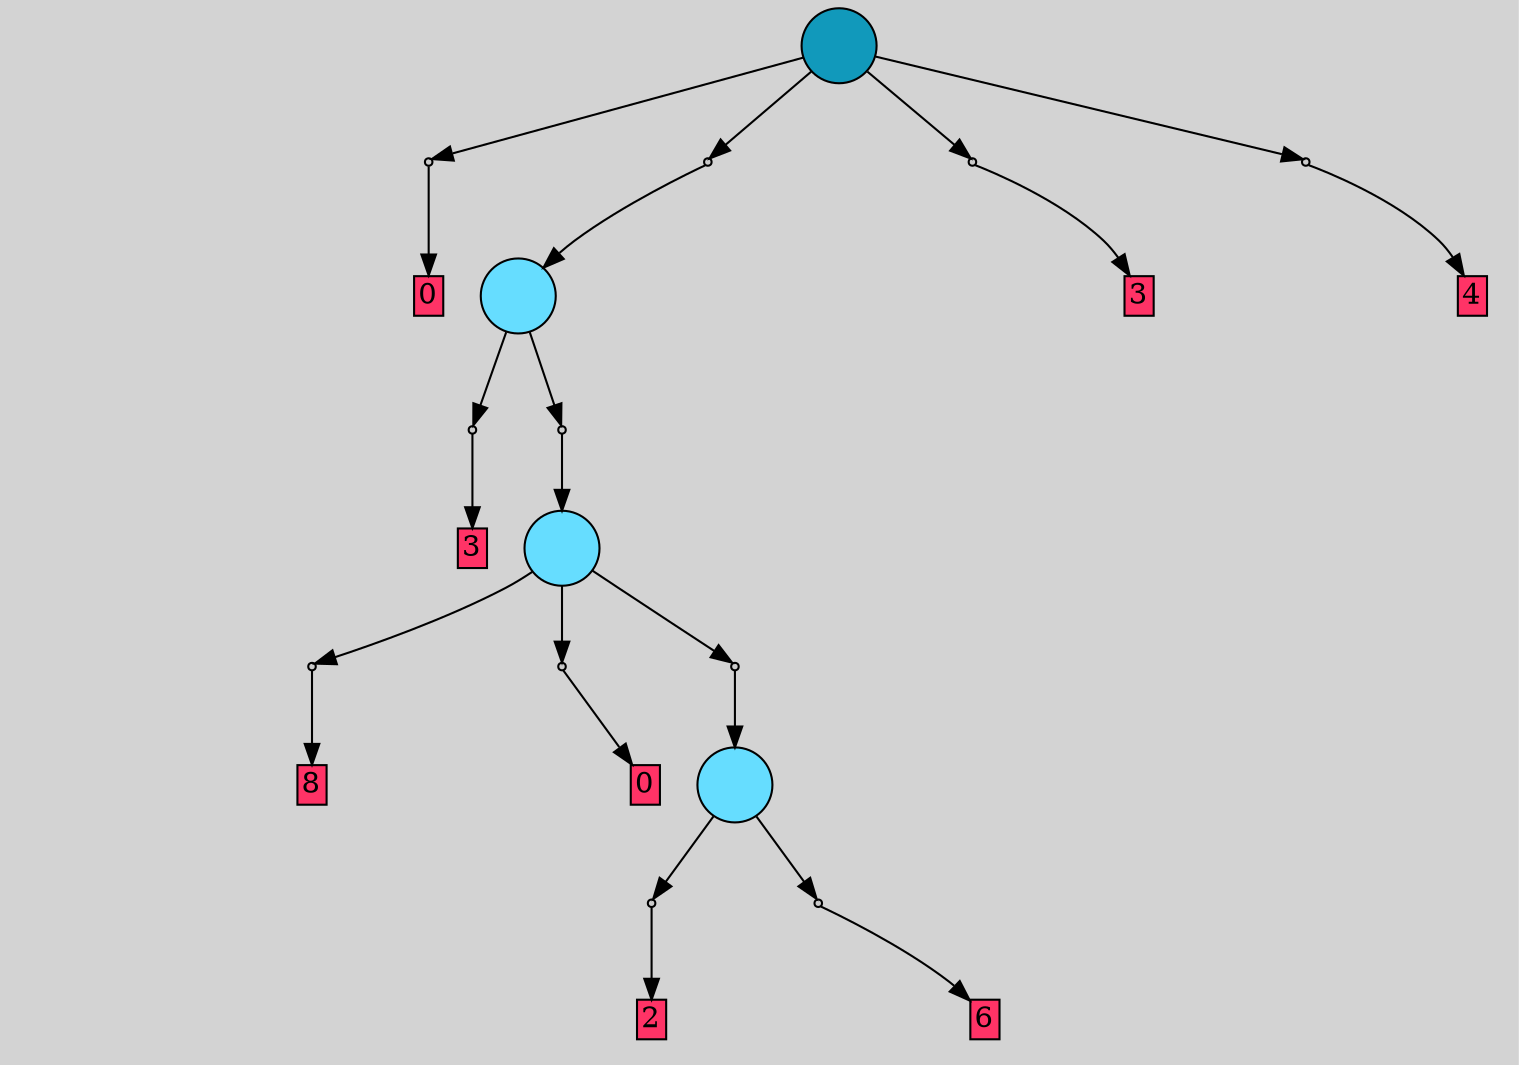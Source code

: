 // File exported with GEGELATI v1.3.1
// On the 2024-04-12 16:01:55
// With the File::TPGGraphDotExporter
digraph{
	graph[pad = "0.212, 0.055" bgcolor = lightgray]
	node[shape=circle style = filled label = ""]
		T0 [fillcolor="#66ddff"]
		T1 [fillcolor="#66ddff"]
		T2 [fillcolor="#66ddff"]
		T3 [fillcolor="#1199bb"]
		P0 [fillcolor="#cccccc" shape=point] //
		I0 [shape=box style=invis label="7|0&2|7#0|0&#92;n"]
		P0 -> I0[style=invis]
		A0 [fillcolor="#ff3366" shape=box margin=0.03 width=0 height=0 label="2"]
		T0 -> P0 -> A0
		P1 [fillcolor="#cccccc" shape=point] //
		I1 [shape=box style=invis label="8|0&1|7#3|0&#92;n"]
		P1 -> I1[style=invis]
		A1 [fillcolor="#ff3366" shape=box margin=0.03 width=0 height=0 label="6"]
		T0 -> P1 -> A1
		P2 [fillcolor="#cccccc" shape=point] //
		I2 [shape=box style=invis label="7|0&1|5#4|0&#92;n"]
		P2 -> I2[style=invis]
		A2 [fillcolor="#ff3366" shape=box margin=0.03 width=0 height=0 label="8"]
		T1 -> P2 -> A2
		P3 [fillcolor="#cccccc" shape=point] //
		I3 [shape=box style=invis label="0|0&3|2#3|3&#92;n"]
		P3 -> I3[style=invis]
		A3 [fillcolor="#ff3366" shape=box margin=0.03 width=0 height=0 label="0"]
		T1 -> P3 -> A3
		P4 [fillcolor="#cccccc" shape=point] //
		I4 [shape=box style=invis label="2|4&4|4#3|5&#92;n0|0&0|6#0|4&#92;n"]
		P4 -> I4[style=invis]
		T1 -> P4 -> T0
		P5 [fillcolor="#cccccc" shape=point] //
		I5 [shape=box style=invis label="8|4&3|5#4|6&#92;n2|0&2|7#0|4&#92;n"]
		P5 -> I5[style=invis]
		A4 [fillcolor="#ff3366" shape=box margin=0.03 width=0 height=0 label="3"]
		T2 -> P5 -> A4
		P6 [fillcolor="#cccccc" shape=point] //
		I6 [shape=box style=invis label="2|0&4|0#1|5&#92;n"]
		P6 -> I6[style=invis]
		T2 -> P6 -> T1
		P7 [fillcolor="#cccccc" shape=point] //
		I7 [shape=box style=invis label="1|0&3|7#3|1&#92;n"]
		P7 -> I7[style=invis]
		A5 [fillcolor="#ff3366" shape=box margin=0.03 width=0 height=0 label="0"]
		T3 -> P7 -> A5
		P8 [fillcolor="#cccccc" shape=point] //
		I8 [shape=box style=invis label="0|6&2|4#3|3&#92;n1|4&0|6#3|1&#92;n2|0&2|7#0|4&#92;n"]
		P8 -> I8[style=invis]
		T3 -> P8 -> T2
		P9 [fillcolor="#cccccc" shape=point] //
		I9 [shape=box style=invis label="2|0&2|7#2|4&#92;n"]
		P9 -> I9[style=invis]
		A6 [fillcolor="#ff3366" shape=box margin=0.03 width=0 height=0 label="3"]
		T3 -> P9 -> A6
		P10 [fillcolor="#cccccc" shape=point] //
		I10 [shape=box style=invis label="3|0&3|0#0|1&#92;n"]
		P10 -> I10[style=invis]
		A7 [fillcolor="#ff3366" shape=box margin=0.03 width=0 height=0 label="4"]
		T3 -> P10 -> A7
		{ rank= same T3 }
}
